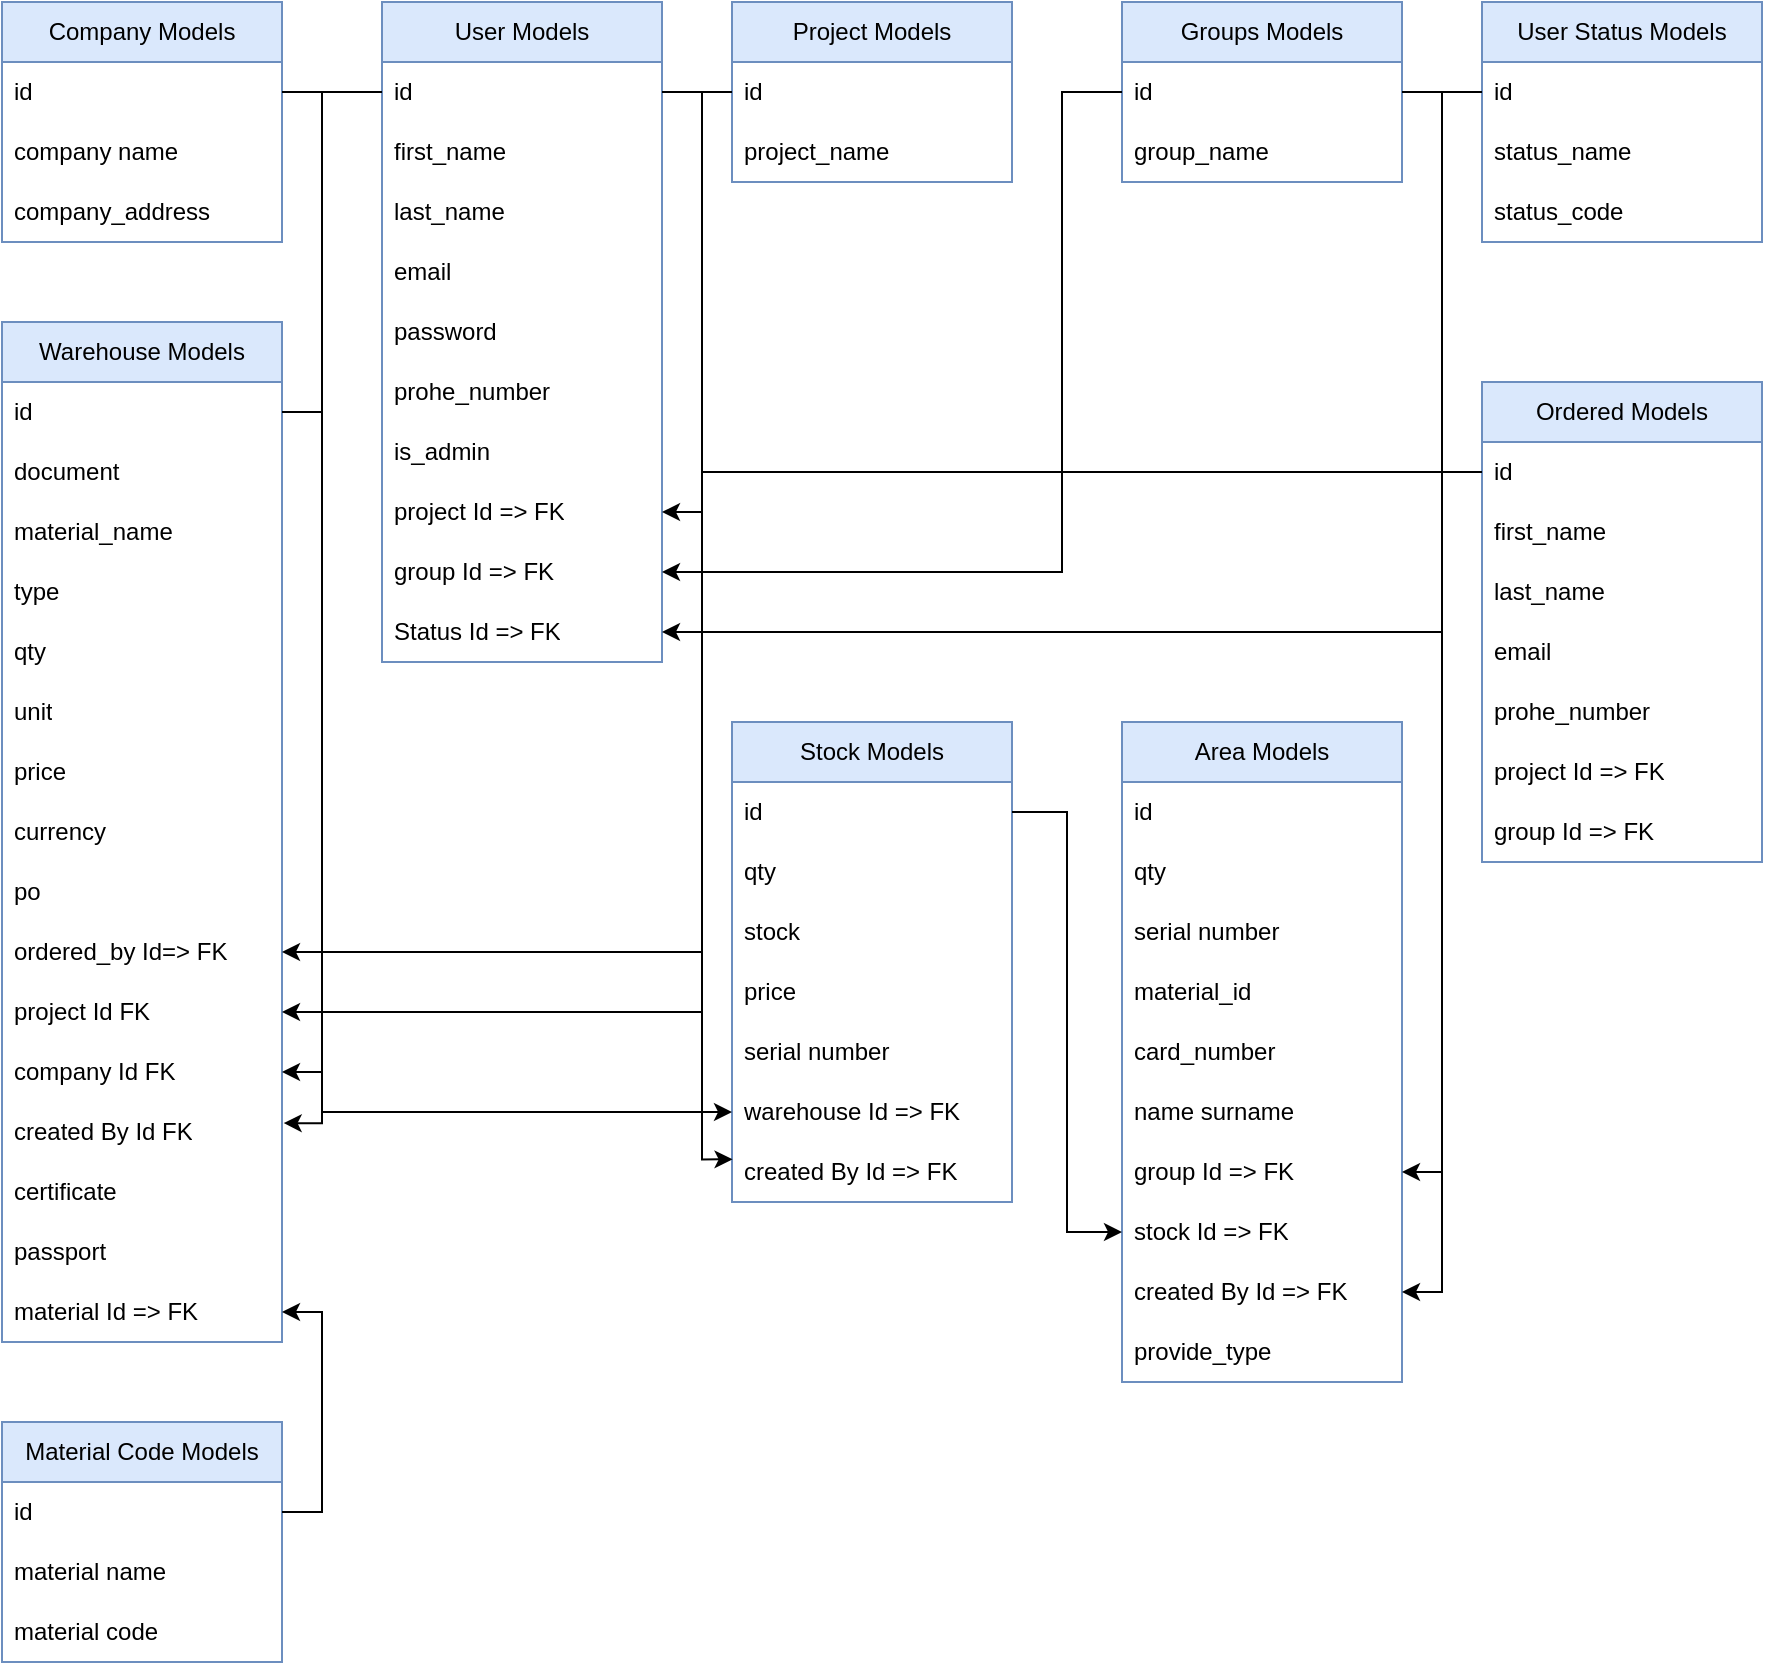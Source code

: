 <mxfile version="24.7.0" type="device">
  <diagram name="Page-1" id="tg3lff3H2LNk2hXkmms_">
    <mxGraphModel dx="1051" dy="2393" grid="1" gridSize="10" guides="1" tooltips="1" connect="1" arrows="1" fold="1" page="1" pageScale="1" pageWidth="1169" pageHeight="1654" math="0" shadow="0">
      <root>
        <mxCell id="0" />
        <mxCell id="1" parent="0" />
        <mxCell id="5CFZAEsM3vZxEeFPz4kS-1" value="User Models" style="swimlane;fontStyle=0;childLayout=stackLayout;horizontal=1;startSize=30;horizontalStack=0;resizeParent=1;resizeParentMax=0;resizeLast=0;collapsible=1;marginBottom=0;whiteSpace=wrap;html=1;fillColor=#dae8fc;strokeColor=#6c8ebf;" parent="1" vertex="1">
          <mxGeometry x="270" y="-1560" width="140" height="330" as="geometry" />
        </mxCell>
        <mxCell id="5CFZAEsM3vZxEeFPz4kS-2" value="id" style="text;strokeColor=none;fillColor=none;align=left;verticalAlign=middle;spacingLeft=4;spacingRight=4;overflow=hidden;points=[[0,0.5],[1,0.5]];portConstraint=eastwest;rotatable=0;whiteSpace=wrap;html=1;" parent="5CFZAEsM3vZxEeFPz4kS-1" vertex="1">
          <mxGeometry y="30" width="140" height="30" as="geometry" />
        </mxCell>
        <mxCell id="5CFZAEsM3vZxEeFPz4kS-3" value="first_name" style="text;strokeColor=none;fillColor=none;align=left;verticalAlign=middle;spacingLeft=4;spacingRight=4;overflow=hidden;points=[[0,0.5],[1,0.5]];portConstraint=eastwest;rotatable=0;whiteSpace=wrap;html=1;" parent="5CFZAEsM3vZxEeFPz4kS-1" vertex="1">
          <mxGeometry y="60" width="140" height="30" as="geometry" />
        </mxCell>
        <mxCell id="5CFZAEsM3vZxEeFPz4kS-4" value="last_name" style="text;strokeColor=none;fillColor=none;align=left;verticalAlign=middle;spacingLeft=4;spacingRight=4;overflow=hidden;points=[[0,0.5],[1,0.5]];portConstraint=eastwest;rotatable=0;whiteSpace=wrap;html=1;" parent="5CFZAEsM3vZxEeFPz4kS-1" vertex="1">
          <mxGeometry y="90" width="140" height="30" as="geometry" />
        </mxCell>
        <mxCell id="5CFZAEsM3vZxEeFPz4kS-5" value="email" style="text;strokeColor=none;fillColor=none;align=left;verticalAlign=middle;spacingLeft=4;spacingRight=4;overflow=hidden;points=[[0,0.5],[1,0.5]];portConstraint=eastwest;rotatable=0;whiteSpace=wrap;html=1;" parent="5CFZAEsM3vZxEeFPz4kS-1" vertex="1">
          <mxGeometry y="120" width="140" height="30" as="geometry" />
        </mxCell>
        <mxCell id="5CFZAEsM3vZxEeFPz4kS-6" value="password" style="text;strokeColor=none;fillColor=none;align=left;verticalAlign=middle;spacingLeft=4;spacingRight=4;overflow=hidden;points=[[0,0.5],[1,0.5]];portConstraint=eastwest;rotatable=0;whiteSpace=wrap;html=1;" parent="5CFZAEsM3vZxEeFPz4kS-1" vertex="1">
          <mxGeometry y="150" width="140" height="30" as="geometry" />
        </mxCell>
        <mxCell id="5CFZAEsM3vZxEeFPz4kS-7" value="prohe_number" style="text;strokeColor=none;fillColor=none;align=left;verticalAlign=middle;spacingLeft=4;spacingRight=4;overflow=hidden;points=[[0,0.5],[1,0.5]];portConstraint=eastwest;rotatable=0;whiteSpace=wrap;html=1;" parent="5CFZAEsM3vZxEeFPz4kS-1" vertex="1">
          <mxGeometry y="180" width="140" height="30" as="geometry" />
        </mxCell>
        <mxCell id="5CFZAEsM3vZxEeFPz4kS-8" value="is_admin" style="text;strokeColor=none;fillColor=none;align=left;verticalAlign=middle;spacingLeft=4;spacingRight=4;overflow=hidden;points=[[0,0.5],[1,0.5]];portConstraint=eastwest;rotatable=0;whiteSpace=wrap;html=1;" parent="5CFZAEsM3vZxEeFPz4kS-1" vertex="1">
          <mxGeometry y="210" width="140" height="30" as="geometry" />
        </mxCell>
        <mxCell id="5CFZAEsM3vZxEeFPz4kS-9" value="project Id =&amp;gt; FK" style="text;strokeColor=none;fillColor=none;align=left;verticalAlign=middle;spacingLeft=4;spacingRight=4;overflow=hidden;points=[[0,0.5],[1,0.5]];portConstraint=eastwest;rotatable=0;whiteSpace=wrap;html=1;" parent="5CFZAEsM3vZxEeFPz4kS-1" vertex="1">
          <mxGeometry y="240" width="140" height="30" as="geometry" />
        </mxCell>
        <mxCell id="5CFZAEsM3vZxEeFPz4kS-48" value="group Id =&amp;gt; FK" style="text;strokeColor=none;fillColor=none;align=left;verticalAlign=middle;spacingLeft=4;spacingRight=4;overflow=hidden;points=[[0,0.5],[1,0.5]];portConstraint=eastwest;rotatable=0;whiteSpace=wrap;html=1;" parent="5CFZAEsM3vZxEeFPz4kS-1" vertex="1">
          <mxGeometry y="270" width="140" height="30" as="geometry" />
        </mxCell>
        <mxCell id="TGCKVjpU0sbcATrfVHC0-5" value="Status Id =&amp;gt; FK" style="text;strokeColor=none;fillColor=none;align=left;verticalAlign=middle;spacingLeft=4;spacingRight=4;overflow=hidden;points=[[0,0.5],[1,0.5]];portConstraint=eastwest;rotatable=0;whiteSpace=wrap;html=1;" parent="5CFZAEsM3vZxEeFPz4kS-1" vertex="1">
          <mxGeometry y="300" width="140" height="30" as="geometry" />
        </mxCell>
        <mxCell id="5CFZAEsM3vZxEeFPz4kS-10" value="Project Models" style="swimlane;fontStyle=0;childLayout=stackLayout;horizontal=1;startSize=30;horizontalStack=0;resizeParent=1;resizeParentMax=0;resizeLast=0;collapsible=1;marginBottom=0;whiteSpace=wrap;html=1;fillColor=#dae8fc;strokeColor=#6c8ebf;" parent="1" vertex="1">
          <mxGeometry x="445" y="-1560" width="140" height="90" as="geometry" />
        </mxCell>
        <mxCell id="5CFZAEsM3vZxEeFPz4kS-11" value="id" style="text;strokeColor=none;fillColor=none;align=left;verticalAlign=middle;spacingLeft=4;spacingRight=4;overflow=hidden;points=[[0,0.5],[1,0.5]];portConstraint=eastwest;rotatable=0;whiteSpace=wrap;html=1;" parent="5CFZAEsM3vZxEeFPz4kS-10" vertex="1">
          <mxGeometry y="30" width="140" height="30" as="geometry" />
        </mxCell>
        <mxCell id="5CFZAEsM3vZxEeFPz4kS-12" value="project_name" style="text;strokeColor=none;fillColor=none;align=left;verticalAlign=middle;spacingLeft=4;spacingRight=4;overflow=hidden;points=[[0,0.5],[1,0.5]];portConstraint=eastwest;rotatable=0;whiteSpace=wrap;html=1;" parent="5CFZAEsM3vZxEeFPz4kS-10" vertex="1">
          <mxGeometry y="60" width="140" height="30" as="geometry" />
        </mxCell>
        <mxCell id="5CFZAEsM3vZxEeFPz4kS-14" style="edgeStyle=orthogonalEdgeStyle;rounded=0;orthogonalLoop=1;jettySize=auto;html=1;entryX=1;entryY=0.5;entryDx=0;entryDy=0;" parent="1" source="5CFZAEsM3vZxEeFPz4kS-11" target="5CFZAEsM3vZxEeFPz4kS-9" edge="1">
          <mxGeometry relative="1" as="geometry">
            <Array as="points">
              <mxPoint x="430" y="-1515" />
              <mxPoint x="430" y="-1305" />
            </Array>
          </mxGeometry>
        </mxCell>
        <mxCell id="5CFZAEsM3vZxEeFPz4kS-15" value="Company Models" style="swimlane;fontStyle=0;childLayout=stackLayout;horizontal=1;startSize=30;horizontalStack=0;resizeParent=1;resizeParentMax=0;resizeLast=0;collapsible=1;marginBottom=0;whiteSpace=wrap;html=1;fillColor=#dae8fc;strokeColor=#6c8ebf;" parent="1" vertex="1">
          <mxGeometry x="80" y="-1560" width="140" height="120" as="geometry" />
        </mxCell>
        <mxCell id="5CFZAEsM3vZxEeFPz4kS-16" value="id" style="text;strokeColor=none;fillColor=none;align=left;verticalAlign=middle;spacingLeft=4;spacingRight=4;overflow=hidden;points=[[0,0.5],[1,0.5]];portConstraint=eastwest;rotatable=0;whiteSpace=wrap;html=1;" parent="5CFZAEsM3vZxEeFPz4kS-15" vertex="1">
          <mxGeometry y="30" width="140" height="30" as="geometry" />
        </mxCell>
        <mxCell id="5CFZAEsM3vZxEeFPz4kS-17" value="company name" style="text;strokeColor=none;fillColor=none;align=left;verticalAlign=middle;spacingLeft=4;spacingRight=4;overflow=hidden;points=[[0,0.5],[1,0.5]];portConstraint=eastwest;rotatable=0;whiteSpace=wrap;html=1;" parent="5CFZAEsM3vZxEeFPz4kS-15" vertex="1">
          <mxGeometry y="60" width="140" height="30" as="geometry" />
        </mxCell>
        <mxCell id="5CFZAEsM3vZxEeFPz4kS-18" value="company_address" style="text;strokeColor=none;fillColor=none;align=left;verticalAlign=middle;spacingLeft=4;spacingRight=4;overflow=hidden;points=[[0,0.5],[1,0.5]];portConstraint=eastwest;rotatable=0;whiteSpace=wrap;html=1;" parent="5CFZAEsM3vZxEeFPz4kS-15" vertex="1">
          <mxGeometry y="90" width="140" height="30" as="geometry" />
        </mxCell>
        <mxCell id="5CFZAEsM3vZxEeFPz4kS-21" value="Warehouse Models" style="swimlane;fontStyle=0;childLayout=stackLayout;horizontal=1;startSize=30;horizontalStack=0;resizeParent=1;resizeParentMax=0;resizeLast=0;collapsible=1;marginBottom=0;whiteSpace=wrap;html=1;fillColor=#dae8fc;strokeColor=#6c8ebf;" parent="1" vertex="1">
          <mxGeometry x="80" y="-1400" width="140" height="510" as="geometry" />
        </mxCell>
        <mxCell id="5CFZAEsM3vZxEeFPz4kS-22" value="id" style="text;strokeColor=none;fillColor=none;align=left;verticalAlign=middle;spacingLeft=4;spacingRight=4;overflow=hidden;points=[[0,0.5],[1,0.5]];portConstraint=eastwest;rotatable=0;whiteSpace=wrap;html=1;" parent="5CFZAEsM3vZxEeFPz4kS-21" vertex="1">
          <mxGeometry y="30" width="140" height="30" as="geometry" />
        </mxCell>
        <mxCell id="5CFZAEsM3vZxEeFPz4kS-23" value="document" style="text;strokeColor=none;fillColor=none;align=left;verticalAlign=middle;spacingLeft=4;spacingRight=4;overflow=hidden;points=[[0,0.5],[1,0.5]];portConstraint=eastwest;rotatable=0;whiteSpace=wrap;html=1;" parent="5CFZAEsM3vZxEeFPz4kS-21" vertex="1">
          <mxGeometry y="60" width="140" height="30" as="geometry" />
        </mxCell>
        <mxCell id="5CFZAEsM3vZxEeFPz4kS-24" value="material_name" style="text;strokeColor=none;fillColor=none;align=left;verticalAlign=middle;spacingLeft=4;spacingRight=4;overflow=hidden;points=[[0,0.5],[1,0.5]];portConstraint=eastwest;rotatable=0;whiteSpace=wrap;html=1;" parent="5CFZAEsM3vZxEeFPz4kS-21" vertex="1">
          <mxGeometry y="90" width="140" height="30" as="geometry" />
        </mxCell>
        <mxCell id="5CFZAEsM3vZxEeFPz4kS-25" value="type" style="text;strokeColor=none;fillColor=none;align=left;verticalAlign=middle;spacingLeft=4;spacingRight=4;overflow=hidden;points=[[0,0.5],[1,0.5]];portConstraint=eastwest;rotatable=0;whiteSpace=wrap;html=1;" parent="5CFZAEsM3vZxEeFPz4kS-21" vertex="1">
          <mxGeometry y="120" width="140" height="30" as="geometry" />
        </mxCell>
        <mxCell id="5CFZAEsM3vZxEeFPz4kS-26" value="qty" style="text;strokeColor=none;fillColor=none;align=left;verticalAlign=middle;spacingLeft=4;spacingRight=4;overflow=hidden;points=[[0,0.5],[1,0.5]];portConstraint=eastwest;rotatable=0;whiteSpace=wrap;html=1;" parent="5CFZAEsM3vZxEeFPz4kS-21" vertex="1">
          <mxGeometry y="150" width="140" height="30" as="geometry" />
        </mxCell>
        <mxCell id="5CFZAEsM3vZxEeFPz4kS-27" value="unit" style="text;strokeColor=none;fillColor=none;align=left;verticalAlign=middle;spacingLeft=4;spacingRight=4;overflow=hidden;points=[[0,0.5],[1,0.5]];portConstraint=eastwest;rotatable=0;whiteSpace=wrap;html=1;" parent="5CFZAEsM3vZxEeFPz4kS-21" vertex="1">
          <mxGeometry y="180" width="140" height="30" as="geometry" />
        </mxCell>
        <mxCell id="5CFZAEsM3vZxEeFPz4kS-28" value="price" style="text;strokeColor=none;fillColor=none;align=left;verticalAlign=middle;spacingLeft=4;spacingRight=4;overflow=hidden;points=[[0,0.5],[1,0.5]];portConstraint=eastwest;rotatable=0;whiteSpace=wrap;html=1;" parent="5CFZAEsM3vZxEeFPz4kS-21" vertex="1">
          <mxGeometry y="210" width="140" height="30" as="geometry" />
        </mxCell>
        <mxCell id="5CFZAEsM3vZxEeFPz4kS-54" value="currency" style="text;strokeColor=none;fillColor=none;align=left;verticalAlign=middle;spacingLeft=4;spacingRight=4;overflow=hidden;points=[[0,0.5],[1,0.5]];portConstraint=eastwest;rotatable=0;whiteSpace=wrap;html=1;" parent="5CFZAEsM3vZxEeFPz4kS-21" vertex="1">
          <mxGeometry y="240" width="140" height="30" as="geometry" />
        </mxCell>
        <mxCell id="5CFZAEsM3vZxEeFPz4kS-29" value="po" style="text;strokeColor=none;fillColor=none;align=left;verticalAlign=middle;spacingLeft=4;spacingRight=4;overflow=hidden;points=[[0,0.5],[1,0.5]];portConstraint=eastwest;rotatable=0;whiteSpace=wrap;html=1;" parent="5CFZAEsM3vZxEeFPz4kS-21" vertex="1">
          <mxGeometry y="270" width="140" height="30" as="geometry" />
        </mxCell>
        <mxCell id="5CFZAEsM3vZxEeFPz4kS-30" value="ordered_by Id=&amp;gt; FK" style="text;strokeColor=none;fillColor=none;align=left;verticalAlign=middle;spacingLeft=4;spacingRight=4;overflow=hidden;points=[[0,0.5],[1,0.5]];portConstraint=eastwest;rotatable=0;whiteSpace=wrap;html=1;" parent="5CFZAEsM3vZxEeFPz4kS-21" vertex="1">
          <mxGeometry y="300" width="140" height="30" as="geometry" />
        </mxCell>
        <mxCell id="5CFZAEsM3vZxEeFPz4kS-31" value="project Id FK" style="text;strokeColor=none;fillColor=none;align=left;verticalAlign=middle;spacingLeft=4;spacingRight=4;overflow=hidden;points=[[0,0.5],[1,0.5]];portConstraint=eastwest;rotatable=0;whiteSpace=wrap;html=1;" parent="5CFZAEsM3vZxEeFPz4kS-21" vertex="1">
          <mxGeometry y="330" width="140" height="30" as="geometry" />
        </mxCell>
        <mxCell id="5CFZAEsM3vZxEeFPz4kS-36" value="company Id FK" style="text;strokeColor=none;fillColor=none;align=left;verticalAlign=middle;spacingLeft=4;spacingRight=4;overflow=hidden;points=[[0,0.5],[1,0.5]];portConstraint=eastwest;rotatable=0;whiteSpace=wrap;html=1;" parent="5CFZAEsM3vZxEeFPz4kS-21" vertex="1">
          <mxGeometry y="360" width="140" height="30" as="geometry" />
        </mxCell>
        <mxCell id="TGCKVjpU0sbcATrfVHC0-11" value="created By Id FK" style="text;strokeColor=none;fillColor=none;align=left;verticalAlign=middle;spacingLeft=4;spacingRight=4;overflow=hidden;points=[[0,0.5],[1,0.5]];portConstraint=eastwest;rotatable=0;whiteSpace=wrap;html=1;" parent="5CFZAEsM3vZxEeFPz4kS-21" vertex="1">
          <mxGeometry y="390" width="140" height="30" as="geometry" />
        </mxCell>
        <mxCell id="TGCKVjpU0sbcATrfVHC0-36" value="certificate" style="text;strokeColor=none;fillColor=none;align=left;verticalAlign=middle;spacingLeft=4;spacingRight=4;overflow=hidden;points=[[0,0.5],[1,0.5]];portConstraint=eastwest;rotatable=0;whiteSpace=wrap;html=1;" parent="5CFZAEsM3vZxEeFPz4kS-21" vertex="1">
          <mxGeometry y="420" width="140" height="30" as="geometry" />
        </mxCell>
        <mxCell id="TGCKVjpU0sbcATrfVHC0-37" value="passport" style="text;strokeColor=none;fillColor=none;align=left;verticalAlign=middle;spacingLeft=4;spacingRight=4;overflow=hidden;points=[[0,0.5],[1,0.5]];portConstraint=eastwest;rotatable=0;whiteSpace=wrap;html=1;" parent="5CFZAEsM3vZxEeFPz4kS-21" vertex="1">
          <mxGeometry y="450" width="140" height="30" as="geometry" />
        </mxCell>
        <mxCell id="8huHi2b0j5CLS32U1N1p-19" value="material Id =&amp;gt; FK" style="text;strokeColor=none;fillColor=none;align=left;verticalAlign=middle;spacingLeft=4;spacingRight=4;overflow=hidden;points=[[0,0.5],[1,0.5]];portConstraint=eastwest;rotatable=0;whiteSpace=wrap;html=1;" vertex="1" parent="5CFZAEsM3vZxEeFPz4kS-21">
          <mxGeometry y="480" width="140" height="30" as="geometry" />
        </mxCell>
        <mxCell id="5CFZAEsM3vZxEeFPz4kS-44" value="Groups Models" style="swimlane;fontStyle=0;childLayout=stackLayout;horizontal=1;startSize=30;horizontalStack=0;resizeParent=1;resizeParentMax=0;resizeLast=0;collapsible=1;marginBottom=0;whiteSpace=wrap;html=1;fillColor=#dae8fc;strokeColor=#6c8ebf;" parent="1" vertex="1">
          <mxGeometry x="640" y="-1560" width="140" height="90" as="geometry" />
        </mxCell>
        <mxCell id="5CFZAEsM3vZxEeFPz4kS-45" value="id" style="text;strokeColor=none;fillColor=none;align=left;verticalAlign=middle;spacingLeft=4;spacingRight=4;overflow=hidden;points=[[0,0.5],[1,0.5]];portConstraint=eastwest;rotatable=0;whiteSpace=wrap;html=1;" parent="5CFZAEsM3vZxEeFPz4kS-44" vertex="1">
          <mxGeometry y="30" width="140" height="30" as="geometry" />
        </mxCell>
        <mxCell id="5CFZAEsM3vZxEeFPz4kS-46" value="group_name" style="text;strokeColor=none;fillColor=none;align=left;verticalAlign=middle;spacingLeft=4;spacingRight=4;overflow=hidden;points=[[0,0.5],[1,0.5]];portConstraint=eastwest;rotatable=0;whiteSpace=wrap;html=1;" parent="5CFZAEsM3vZxEeFPz4kS-44" vertex="1">
          <mxGeometry y="60" width="140" height="30" as="geometry" />
        </mxCell>
        <mxCell id="5CFZAEsM3vZxEeFPz4kS-58" style="edgeStyle=orthogonalEdgeStyle;rounded=0;orthogonalLoop=1;jettySize=auto;html=1;entryX=1;entryY=0.5;entryDx=0;entryDy=0;" parent="1" source="5CFZAEsM3vZxEeFPz4kS-11" target="5CFZAEsM3vZxEeFPz4kS-31" edge="1">
          <mxGeometry relative="1" as="geometry">
            <Array as="points">
              <mxPoint x="430" y="-1515" />
              <mxPoint x="430" y="-1055" />
            </Array>
          </mxGeometry>
        </mxCell>
        <mxCell id="5CFZAEsM3vZxEeFPz4kS-59" style="edgeStyle=orthogonalEdgeStyle;rounded=0;orthogonalLoop=1;jettySize=auto;html=1;entryX=1;entryY=0.5;entryDx=0;entryDy=0;" parent="1" source="5CFZAEsM3vZxEeFPz4kS-16" target="5CFZAEsM3vZxEeFPz4kS-36" edge="1">
          <mxGeometry relative="1" as="geometry">
            <Array as="points">
              <mxPoint x="240" y="-1515" />
              <mxPoint x="240" y="-1025" />
            </Array>
          </mxGeometry>
        </mxCell>
        <mxCell id="TGCKVjpU0sbcATrfVHC0-1" value="User Status Models" style="swimlane;fontStyle=0;childLayout=stackLayout;horizontal=1;startSize=30;horizontalStack=0;resizeParent=1;resizeParentMax=0;resizeLast=0;collapsible=1;marginBottom=0;whiteSpace=wrap;html=1;fillColor=#dae8fc;strokeColor=#6c8ebf;" parent="1" vertex="1">
          <mxGeometry x="820" y="-1560" width="140" height="120" as="geometry" />
        </mxCell>
        <mxCell id="TGCKVjpU0sbcATrfVHC0-2" value="id" style="text;strokeColor=none;fillColor=none;align=left;verticalAlign=middle;spacingLeft=4;spacingRight=4;overflow=hidden;points=[[0,0.5],[1,0.5]];portConstraint=eastwest;rotatable=0;whiteSpace=wrap;html=1;" parent="TGCKVjpU0sbcATrfVHC0-1" vertex="1">
          <mxGeometry y="30" width="140" height="30" as="geometry" />
        </mxCell>
        <mxCell id="TGCKVjpU0sbcATrfVHC0-3" value="status_name" style="text;strokeColor=none;fillColor=none;align=left;verticalAlign=middle;spacingLeft=4;spacingRight=4;overflow=hidden;points=[[0,0.5],[1,0.5]];portConstraint=eastwest;rotatable=0;whiteSpace=wrap;html=1;" parent="TGCKVjpU0sbcATrfVHC0-1" vertex="1">
          <mxGeometry y="60" width="140" height="30" as="geometry" />
        </mxCell>
        <mxCell id="TGCKVjpU0sbcATrfVHC0-4" value="status_code" style="text;strokeColor=none;fillColor=none;align=left;verticalAlign=middle;spacingLeft=4;spacingRight=4;overflow=hidden;points=[[0,0.5],[1,0.5]];portConstraint=eastwest;rotatable=0;whiteSpace=wrap;html=1;" parent="TGCKVjpU0sbcATrfVHC0-1" vertex="1">
          <mxGeometry y="90" width="140" height="30" as="geometry" />
        </mxCell>
        <mxCell id="TGCKVjpU0sbcATrfVHC0-8" style="edgeStyle=orthogonalEdgeStyle;rounded=0;orthogonalLoop=1;jettySize=auto;html=1;entryX=1;entryY=0.5;entryDx=0;entryDy=0;" parent="1" source="TGCKVjpU0sbcATrfVHC0-2" target="TGCKVjpU0sbcATrfVHC0-5" edge="1">
          <mxGeometry relative="1" as="geometry">
            <Array as="points">
              <mxPoint x="800" y="-1515" />
              <mxPoint x="800" y="-1245" />
            </Array>
          </mxGeometry>
        </mxCell>
        <mxCell id="TGCKVjpU0sbcATrfVHC0-9" style="edgeStyle=orthogonalEdgeStyle;rounded=0;orthogonalLoop=1;jettySize=auto;html=1;entryX=1;entryY=0.5;entryDx=0;entryDy=0;" parent="1" source="5CFZAEsM3vZxEeFPz4kS-45" target="5CFZAEsM3vZxEeFPz4kS-48" edge="1">
          <mxGeometry relative="1" as="geometry">
            <Array as="points">
              <mxPoint x="610" y="-1515" />
              <mxPoint x="610" y="-1275" />
            </Array>
          </mxGeometry>
        </mxCell>
        <mxCell id="TGCKVjpU0sbcATrfVHC0-12" style="edgeStyle=orthogonalEdgeStyle;rounded=0;orthogonalLoop=1;jettySize=auto;html=1;entryX=1.006;entryY=0.352;entryDx=0;entryDy=0;entryPerimeter=0;" parent="1" source="5CFZAEsM3vZxEeFPz4kS-2" target="TGCKVjpU0sbcATrfVHC0-11" edge="1">
          <mxGeometry relative="1" as="geometry">
            <Array as="points">
              <mxPoint x="240" y="-1515" />
              <mxPoint x="240" y="-999" />
            </Array>
          </mxGeometry>
        </mxCell>
        <mxCell id="TGCKVjpU0sbcATrfVHC0-14" value="Stock Models" style="swimlane;fontStyle=0;childLayout=stackLayout;horizontal=1;startSize=30;horizontalStack=0;resizeParent=1;resizeParentMax=0;resizeLast=0;collapsible=1;marginBottom=0;whiteSpace=wrap;html=1;fillColor=#dae8fc;strokeColor=#6c8ebf;" parent="1" vertex="1">
          <mxGeometry x="445" y="-1200" width="140" height="240" as="geometry" />
        </mxCell>
        <mxCell id="TGCKVjpU0sbcATrfVHC0-15" value="id" style="text;strokeColor=none;fillColor=none;align=left;verticalAlign=middle;spacingLeft=4;spacingRight=4;overflow=hidden;points=[[0,0.5],[1,0.5]];portConstraint=eastwest;rotatable=0;whiteSpace=wrap;html=1;" parent="TGCKVjpU0sbcATrfVHC0-14" vertex="1">
          <mxGeometry y="30" width="140" height="30" as="geometry" />
        </mxCell>
        <mxCell id="TGCKVjpU0sbcATrfVHC0-23" value="qty" style="text;strokeColor=none;fillColor=none;align=left;verticalAlign=middle;spacingLeft=4;spacingRight=4;overflow=hidden;points=[[0,0.5],[1,0.5]];portConstraint=eastwest;rotatable=0;whiteSpace=wrap;html=1;" parent="TGCKVjpU0sbcATrfVHC0-14" vertex="1">
          <mxGeometry y="60" width="140" height="30" as="geometry" />
        </mxCell>
        <mxCell id="TGCKVjpU0sbcATrfVHC0-28" value="stock" style="text;strokeColor=none;fillColor=none;align=left;verticalAlign=middle;spacingLeft=4;spacingRight=4;overflow=hidden;points=[[0,0.5],[1,0.5]];portConstraint=eastwest;rotatable=0;whiteSpace=wrap;html=1;" parent="TGCKVjpU0sbcATrfVHC0-14" vertex="1">
          <mxGeometry y="90" width="140" height="30" as="geometry" />
        </mxCell>
        <mxCell id="TGCKVjpU0sbcATrfVHC0-31" value="price" style="text;strokeColor=none;fillColor=none;align=left;verticalAlign=middle;spacingLeft=4;spacingRight=4;overflow=hidden;points=[[0,0.5],[1,0.5]];portConstraint=eastwest;rotatable=0;whiteSpace=wrap;html=1;" parent="TGCKVjpU0sbcATrfVHC0-14" vertex="1">
          <mxGeometry y="120" width="140" height="30" as="geometry" />
        </mxCell>
        <mxCell id="TGCKVjpU0sbcATrfVHC0-29" value="serial number" style="text;strokeColor=none;fillColor=none;align=left;verticalAlign=middle;spacingLeft=4;spacingRight=4;overflow=hidden;points=[[0,0.5],[1,0.5]];portConstraint=eastwest;rotatable=0;whiteSpace=wrap;html=1;" parent="TGCKVjpU0sbcATrfVHC0-14" vertex="1">
          <mxGeometry y="150" width="140" height="30" as="geometry" />
        </mxCell>
        <mxCell id="TGCKVjpU0sbcATrfVHC0-27" value="warehouse Id =&amp;gt; FK" style="text;strokeColor=none;fillColor=none;align=left;verticalAlign=middle;spacingLeft=4;spacingRight=4;overflow=hidden;points=[[0,0.5],[1,0.5]];portConstraint=eastwest;rotatable=0;whiteSpace=wrap;html=1;" parent="TGCKVjpU0sbcATrfVHC0-14" vertex="1">
          <mxGeometry y="180" width="140" height="30" as="geometry" />
        </mxCell>
        <mxCell id="TGCKVjpU0sbcATrfVHC0-33" value="created By Id =&amp;gt; FK" style="text;strokeColor=none;fillColor=none;align=left;verticalAlign=middle;spacingLeft=4;spacingRight=4;overflow=hidden;points=[[0,0.5],[1,0.5]];portConstraint=eastwest;rotatable=0;whiteSpace=wrap;html=1;" parent="TGCKVjpU0sbcATrfVHC0-14" vertex="1">
          <mxGeometry y="210" width="140" height="30" as="geometry" />
        </mxCell>
        <mxCell id="TGCKVjpU0sbcATrfVHC0-34" style="edgeStyle=orthogonalEdgeStyle;rounded=0;orthogonalLoop=1;jettySize=auto;html=1;entryX=0;entryY=0.5;entryDx=0;entryDy=0;" parent="1" source="5CFZAEsM3vZxEeFPz4kS-22" target="TGCKVjpU0sbcATrfVHC0-27" edge="1">
          <mxGeometry relative="1" as="geometry">
            <Array as="points">
              <mxPoint x="240" y="-1355" />
              <mxPoint x="240" y="-1005" />
            </Array>
          </mxGeometry>
        </mxCell>
        <mxCell id="TGCKVjpU0sbcATrfVHC0-35" style="edgeStyle=orthogonalEdgeStyle;rounded=0;orthogonalLoop=1;jettySize=auto;html=1;entryX=0.002;entryY=0.289;entryDx=0;entryDy=0;entryPerimeter=0;" parent="1" source="5CFZAEsM3vZxEeFPz4kS-2" target="TGCKVjpU0sbcATrfVHC0-33" edge="1">
          <mxGeometry relative="1" as="geometry">
            <Array as="points">
              <mxPoint x="430" y="-1515" />
              <mxPoint x="430" y="-981" />
            </Array>
          </mxGeometry>
        </mxCell>
        <mxCell id="B-rd6BrHRA_RNkBUeYZk-1" value="Area Models" style="swimlane;fontStyle=0;childLayout=stackLayout;horizontal=1;startSize=30;horizontalStack=0;resizeParent=1;resizeParentMax=0;resizeLast=0;collapsible=1;marginBottom=0;whiteSpace=wrap;html=1;fillColor=#dae8fc;strokeColor=#6c8ebf;" parent="1" vertex="1">
          <mxGeometry x="640" y="-1200" width="140" height="330" as="geometry" />
        </mxCell>
        <mxCell id="B-rd6BrHRA_RNkBUeYZk-2" value="id" style="text;strokeColor=none;fillColor=none;align=left;verticalAlign=middle;spacingLeft=4;spacingRight=4;overflow=hidden;points=[[0,0.5],[1,0.5]];portConstraint=eastwest;rotatable=0;whiteSpace=wrap;html=1;" parent="B-rd6BrHRA_RNkBUeYZk-1" vertex="1">
          <mxGeometry y="30" width="140" height="30" as="geometry" />
        </mxCell>
        <mxCell id="B-rd6BrHRA_RNkBUeYZk-3" value="qty" style="text;strokeColor=none;fillColor=none;align=left;verticalAlign=middle;spacingLeft=4;spacingRight=4;overflow=hidden;points=[[0,0.5],[1,0.5]];portConstraint=eastwest;rotatable=0;whiteSpace=wrap;html=1;" parent="B-rd6BrHRA_RNkBUeYZk-1" vertex="1">
          <mxGeometry y="60" width="140" height="30" as="geometry" />
        </mxCell>
        <mxCell id="B-rd6BrHRA_RNkBUeYZk-6" value="serial number" style="text;strokeColor=none;fillColor=none;align=left;verticalAlign=middle;spacingLeft=4;spacingRight=4;overflow=hidden;points=[[0,0.5],[1,0.5]];portConstraint=eastwest;rotatable=0;whiteSpace=wrap;html=1;" parent="B-rd6BrHRA_RNkBUeYZk-1" vertex="1">
          <mxGeometry y="90" width="140" height="30" as="geometry" />
        </mxCell>
        <mxCell id="B-rd6BrHRA_RNkBUeYZk-15" value="material_id" style="text;strokeColor=none;fillColor=none;align=left;verticalAlign=middle;spacingLeft=4;spacingRight=4;overflow=hidden;points=[[0,0.5],[1,0.5]];portConstraint=eastwest;rotatable=0;whiteSpace=wrap;html=1;" parent="B-rd6BrHRA_RNkBUeYZk-1" vertex="1">
          <mxGeometry y="120" width="140" height="30" as="geometry" />
        </mxCell>
        <mxCell id="B-rd6BrHRA_RNkBUeYZk-9" value="card_number" style="text;strokeColor=none;fillColor=none;align=left;verticalAlign=middle;spacingLeft=4;spacingRight=4;overflow=hidden;points=[[0,0.5],[1,0.5]];portConstraint=eastwest;rotatable=0;whiteSpace=wrap;html=1;" parent="B-rd6BrHRA_RNkBUeYZk-1" vertex="1">
          <mxGeometry y="150" width="140" height="30" as="geometry" />
        </mxCell>
        <mxCell id="B-rd6BrHRA_RNkBUeYZk-10" value="name surname" style="text;strokeColor=none;fillColor=none;align=left;verticalAlign=middle;spacingLeft=4;spacingRight=4;overflow=hidden;points=[[0,0.5],[1,0.5]];portConstraint=eastwest;rotatable=0;whiteSpace=wrap;html=1;" parent="B-rd6BrHRA_RNkBUeYZk-1" vertex="1">
          <mxGeometry y="180" width="140" height="30" as="geometry" />
        </mxCell>
        <mxCell id="B-rd6BrHRA_RNkBUeYZk-11" value="group Id =&amp;gt; FK" style="text;strokeColor=none;fillColor=none;align=left;verticalAlign=middle;spacingLeft=4;spacingRight=4;overflow=hidden;points=[[0,0.5],[1,0.5]];portConstraint=eastwest;rotatable=0;whiteSpace=wrap;html=1;" parent="B-rd6BrHRA_RNkBUeYZk-1" vertex="1">
          <mxGeometry y="210" width="140" height="30" as="geometry" />
        </mxCell>
        <mxCell id="B-rd6BrHRA_RNkBUeYZk-7" value="stock Id =&amp;gt; FK" style="text;strokeColor=none;fillColor=none;align=left;verticalAlign=middle;spacingLeft=4;spacingRight=4;overflow=hidden;points=[[0,0.5],[1,0.5]];portConstraint=eastwest;rotatable=0;whiteSpace=wrap;html=1;" parent="B-rd6BrHRA_RNkBUeYZk-1" vertex="1">
          <mxGeometry y="240" width="140" height="30" as="geometry" />
        </mxCell>
        <mxCell id="B-rd6BrHRA_RNkBUeYZk-8" value="created By Id =&amp;gt; FK" style="text;strokeColor=none;fillColor=none;align=left;verticalAlign=middle;spacingLeft=4;spacingRight=4;overflow=hidden;points=[[0,0.5],[1,0.5]];portConstraint=eastwest;rotatable=0;whiteSpace=wrap;html=1;" parent="B-rd6BrHRA_RNkBUeYZk-1" vertex="1">
          <mxGeometry y="270" width="140" height="30" as="geometry" />
        </mxCell>
        <mxCell id="8huHi2b0j5CLS32U1N1p-1" value="provide_type" style="text;strokeColor=none;fillColor=none;align=left;verticalAlign=middle;spacingLeft=4;spacingRight=4;overflow=hidden;points=[[0,0.5],[1,0.5]];portConstraint=eastwest;rotatable=0;whiteSpace=wrap;html=1;" vertex="1" parent="B-rd6BrHRA_RNkBUeYZk-1">
          <mxGeometry y="300" width="140" height="30" as="geometry" />
        </mxCell>
        <mxCell id="B-rd6BrHRA_RNkBUeYZk-12" style="edgeStyle=orthogonalEdgeStyle;rounded=0;orthogonalLoop=1;jettySize=auto;html=1;entryX=0;entryY=0.5;entryDx=0;entryDy=0;" parent="1" source="TGCKVjpU0sbcATrfVHC0-15" target="B-rd6BrHRA_RNkBUeYZk-7" edge="1">
          <mxGeometry relative="1" as="geometry" />
        </mxCell>
        <mxCell id="B-rd6BrHRA_RNkBUeYZk-13" style="edgeStyle=orthogonalEdgeStyle;rounded=0;orthogonalLoop=1;jettySize=auto;html=1;entryX=1;entryY=0.5;entryDx=0;entryDy=0;" parent="1" source="5CFZAEsM3vZxEeFPz4kS-45" target="B-rd6BrHRA_RNkBUeYZk-11" edge="1">
          <mxGeometry relative="1" as="geometry">
            <Array as="points">
              <mxPoint x="800" y="-1515" />
              <mxPoint x="800" y="-975" />
            </Array>
          </mxGeometry>
        </mxCell>
        <mxCell id="B-rd6BrHRA_RNkBUeYZk-14" style="edgeStyle=orthogonalEdgeStyle;rounded=0;orthogonalLoop=1;jettySize=auto;html=1;entryX=1;entryY=0.5;entryDx=0;entryDy=0;" parent="1" source="TGCKVjpU0sbcATrfVHC0-2" target="B-rd6BrHRA_RNkBUeYZk-8" edge="1">
          <mxGeometry relative="1" as="geometry" />
        </mxCell>
        <mxCell id="8huHi2b0j5CLS32U1N1p-2" value="Ordered Models" style="swimlane;fontStyle=0;childLayout=stackLayout;horizontal=1;startSize=30;horizontalStack=0;resizeParent=1;resizeParentMax=0;resizeLast=0;collapsible=1;marginBottom=0;whiteSpace=wrap;html=1;fillColor=#dae8fc;strokeColor=#6c8ebf;" vertex="1" parent="1">
          <mxGeometry x="820" y="-1370" width="140" height="240" as="geometry" />
        </mxCell>
        <mxCell id="8huHi2b0j5CLS32U1N1p-3" value="id" style="text;strokeColor=none;fillColor=none;align=left;verticalAlign=middle;spacingLeft=4;spacingRight=4;overflow=hidden;points=[[0,0.5],[1,0.5]];portConstraint=eastwest;rotatable=0;whiteSpace=wrap;html=1;" vertex="1" parent="8huHi2b0j5CLS32U1N1p-2">
          <mxGeometry y="30" width="140" height="30" as="geometry" />
        </mxCell>
        <mxCell id="8huHi2b0j5CLS32U1N1p-4" value="first_name" style="text;strokeColor=none;fillColor=none;align=left;verticalAlign=middle;spacingLeft=4;spacingRight=4;overflow=hidden;points=[[0,0.5],[1,0.5]];portConstraint=eastwest;rotatable=0;whiteSpace=wrap;html=1;" vertex="1" parent="8huHi2b0j5CLS32U1N1p-2">
          <mxGeometry y="60" width="140" height="30" as="geometry" />
        </mxCell>
        <mxCell id="8huHi2b0j5CLS32U1N1p-5" value="last_name" style="text;strokeColor=none;fillColor=none;align=left;verticalAlign=middle;spacingLeft=4;spacingRight=4;overflow=hidden;points=[[0,0.5],[1,0.5]];portConstraint=eastwest;rotatable=0;whiteSpace=wrap;html=1;" vertex="1" parent="8huHi2b0j5CLS32U1N1p-2">
          <mxGeometry y="90" width="140" height="30" as="geometry" />
        </mxCell>
        <mxCell id="8huHi2b0j5CLS32U1N1p-6" value="email" style="text;strokeColor=none;fillColor=none;align=left;verticalAlign=middle;spacingLeft=4;spacingRight=4;overflow=hidden;points=[[0,0.5],[1,0.5]];portConstraint=eastwest;rotatable=0;whiteSpace=wrap;html=1;" vertex="1" parent="8huHi2b0j5CLS32U1N1p-2">
          <mxGeometry y="120" width="140" height="30" as="geometry" />
        </mxCell>
        <mxCell id="8huHi2b0j5CLS32U1N1p-8" value="prohe_number" style="text;strokeColor=none;fillColor=none;align=left;verticalAlign=middle;spacingLeft=4;spacingRight=4;overflow=hidden;points=[[0,0.5],[1,0.5]];portConstraint=eastwest;rotatable=0;whiteSpace=wrap;html=1;" vertex="1" parent="8huHi2b0j5CLS32U1N1p-2">
          <mxGeometry y="150" width="140" height="30" as="geometry" />
        </mxCell>
        <mxCell id="8huHi2b0j5CLS32U1N1p-10" value="project Id =&amp;gt; FK" style="text;strokeColor=none;fillColor=none;align=left;verticalAlign=middle;spacingLeft=4;spacingRight=4;overflow=hidden;points=[[0,0.5],[1,0.5]];portConstraint=eastwest;rotatable=0;whiteSpace=wrap;html=1;" vertex="1" parent="8huHi2b0j5CLS32U1N1p-2">
          <mxGeometry y="180" width="140" height="30" as="geometry" />
        </mxCell>
        <mxCell id="8huHi2b0j5CLS32U1N1p-11" value="group Id =&amp;gt; FK" style="text;strokeColor=none;fillColor=none;align=left;verticalAlign=middle;spacingLeft=4;spacingRight=4;overflow=hidden;points=[[0,0.5],[1,0.5]];portConstraint=eastwest;rotatable=0;whiteSpace=wrap;html=1;" vertex="1" parent="8huHi2b0j5CLS32U1N1p-2">
          <mxGeometry y="210" width="140" height="30" as="geometry" />
        </mxCell>
        <mxCell id="8huHi2b0j5CLS32U1N1p-14" style="edgeStyle=orthogonalEdgeStyle;rounded=0;orthogonalLoop=1;jettySize=auto;html=1;entryX=1;entryY=0.5;entryDx=0;entryDy=0;" edge="1" parent="1" source="8huHi2b0j5CLS32U1N1p-3" target="5CFZAEsM3vZxEeFPz4kS-30">
          <mxGeometry relative="1" as="geometry">
            <Array as="points">
              <mxPoint x="430" y="-1325" />
              <mxPoint x="430" y="-1085" />
            </Array>
          </mxGeometry>
        </mxCell>
        <mxCell id="8huHi2b0j5CLS32U1N1p-15" value="Material Code&amp;nbsp;&lt;span style=&quot;background-color: initial;&quot;&gt;Models&lt;/span&gt;" style="swimlane;fontStyle=0;childLayout=stackLayout;horizontal=1;startSize=30;horizontalStack=0;resizeParent=1;resizeParentMax=0;resizeLast=0;collapsible=1;marginBottom=0;whiteSpace=wrap;html=1;fillColor=#dae8fc;strokeColor=#6c8ebf;" vertex="1" parent="1">
          <mxGeometry x="80" y="-850" width="140" height="120" as="geometry" />
        </mxCell>
        <mxCell id="8huHi2b0j5CLS32U1N1p-16" value="id" style="text;strokeColor=none;fillColor=none;align=left;verticalAlign=middle;spacingLeft=4;spacingRight=4;overflow=hidden;points=[[0,0.5],[1,0.5]];portConstraint=eastwest;rotatable=0;whiteSpace=wrap;html=1;" vertex="1" parent="8huHi2b0j5CLS32U1N1p-15">
          <mxGeometry y="30" width="140" height="30" as="geometry" />
        </mxCell>
        <mxCell id="8huHi2b0j5CLS32U1N1p-17" value="material name" style="text;strokeColor=none;fillColor=none;align=left;verticalAlign=middle;spacingLeft=4;spacingRight=4;overflow=hidden;points=[[0,0.5],[1,0.5]];portConstraint=eastwest;rotatable=0;whiteSpace=wrap;html=1;" vertex="1" parent="8huHi2b0j5CLS32U1N1p-15">
          <mxGeometry y="60" width="140" height="30" as="geometry" />
        </mxCell>
        <mxCell id="8huHi2b0j5CLS32U1N1p-18" value="material code" style="text;strokeColor=none;fillColor=none;align=left;verticalAlign=middle;spacingLeft=4;spacingRight=4;overflow=hidden;points=[[0,0.5],[1,0.5]];portConstraint=eastwest;rotatable=0;whiteSpace=wrap;html=1;" vertex="1" parent="8huHi2b0j5CLS32U1N1p-15">
          <mxGeometry y="90" width="140" height="30" as="geometry" />
        </mxCell>
        <mxCell id="8huHi2b0j5CLS32U1N1p-21" style="edgeStyle=orthogonalEdgeStyle;rounded=0;orthogonalLoop=1;jettySize=auto;html=1;entryX=1;entryY=0.5;entryDx=0;entryDy=0;" edge="1" parent="1" source="8huHi2b0j5CLS32U1N1p-16" target="8huHi2b0j5CLS32U1N1p-19">
          <mxGeometry relative="1" as="geometry">
            <Array as="points">
              <mxPoint x="240" y="-805" />
              <mxPoint x="240" y="-905" />
            </Array>
          </mxGeometry>
        </mxCell>
      </root>
    </mxGraphModel>
  </diagram>
</mxfile>
